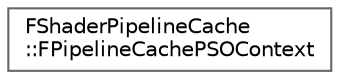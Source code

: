 digraph "Graphical Class Hierarchy"
{
 // INTERACTIVE_SVG=YES
 // LATEX_PDF_SIZE
  bgcolor="transparent";
  edge [fontname=Helvetica,fontsize=10,labelfontname=Helvetica,labelfontsize=10];
  node [fontname=Helvetica,fontsize=10,shape=box,height=0.2,width=0.4];
  rankdir="LR";
  Node0 [id="Node000000",label="FShaderPipelineCache\l::FPipelineCachePSOContext",height=0.2,width=0.4,color="grey40", fillcolor="white", style="filled",URL="$de/d8f/structFShaderPipelineCache_1_1FPipelineCachePSOContext.html",tooltip=" "];
}
